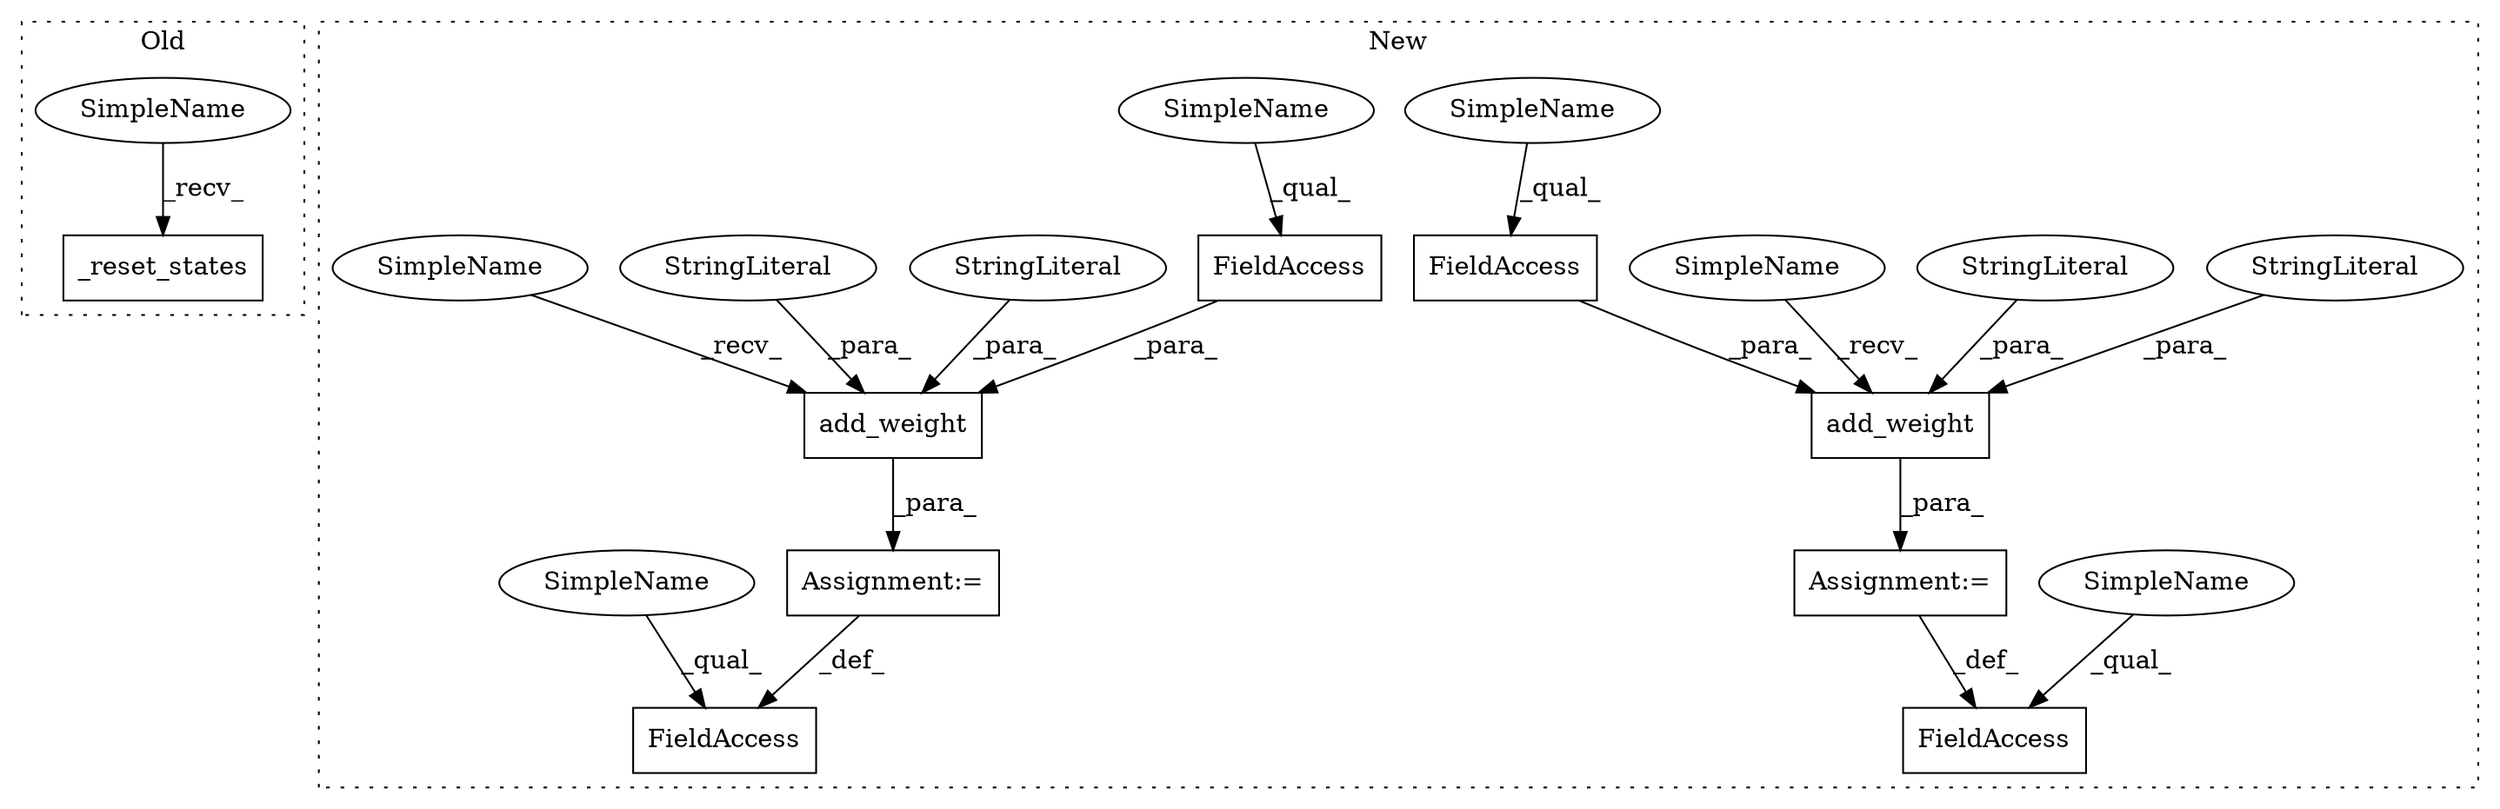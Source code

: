 digraph G {
subgraph cluster0 {
1 [label="_reset_states" a="32" s="848" l="15" shape="box"];
14 [label="SimpleName" a="42" s="843" l="4" shape="ellipse"];
label = "Old";
style="dotted";
}
subgraph cluster1 {
2 [label="add_weight" a="32" s="1263,1314" l="11,1" shape="box"];
3 [label="FieldAccess" a="22" s="1241" l="16" shape="box"];
4 [label="add_weight" a="32" s="935,988" l="11,1" shape="box"];
5 [label="FieldAccess" a="22" s="970" l="18" shape="box"];
6 [label="FieldAccess" a="22" s="1296" l="18" shape="box"];
7 [label="FieldAccess" a="22" s="911" l="18" shape="box"];
8 [label="StringLiteral" a="45" s="1288" l="7" shape="ellipse"];
9 [label="Assignment:=" a="7" s="929" l="1" shape="box"];
10 [label="StringLiteral" a="45" s="962" l="7" shape="ellipse"];
11 [label="StringLiteral" a="45" s="946" l="15" shape="ellipse"];
12 [label="StringLiteral" a="45" s="1274" l="13" shape="ellipse"];
13 [label="Assignment:=" a="7" s="1257" l="1" shape="box"];
15 [label="SimpleName" a="42" s="1241" l="4" shape="ellipse"];
16 [label="SimpleName" a="42" s="1258" l="4" shape="ellipse"];
17 [label="SimpleName" a="42" s="911" l="4" shape="ellipse"];
18 [label="SimpleName" a="42" s="930" l="4" shape="ellipse"];
19 [label="SimpleName" a="42" s="1296" l="10" shape="ellipse"];
20 [label="SimpleName" a="42" s="970" l="10" shape="ellipse"];
label = "New";
style="dotted";
}
2 -> 13 [label="_para_"];
4 -> 9 [label="_para_"];
5 -> 4 [label="_para_"];
6 -> 2 [label="_para_"];
8 -> 2 [label="_para_"];
9 -> 7 [label="_def_"];
10 -> 4 [label="_para_"];
11 -> 4 [label="_para_"];
12 -> 2 [label="_para_"];
13 -> 3 [label="_def_"];
14 -> 1 [label="_recv_"];
15 -> 3 [label="_qual_"];
16 -> 2 [label="_recv_"];
17 -> 7 [label="_qual_"];
18 -> 4 [label="_recv_"];
19 -> 6 [label="_qual_"];
20 -> 5 [label="_qual_"];
}